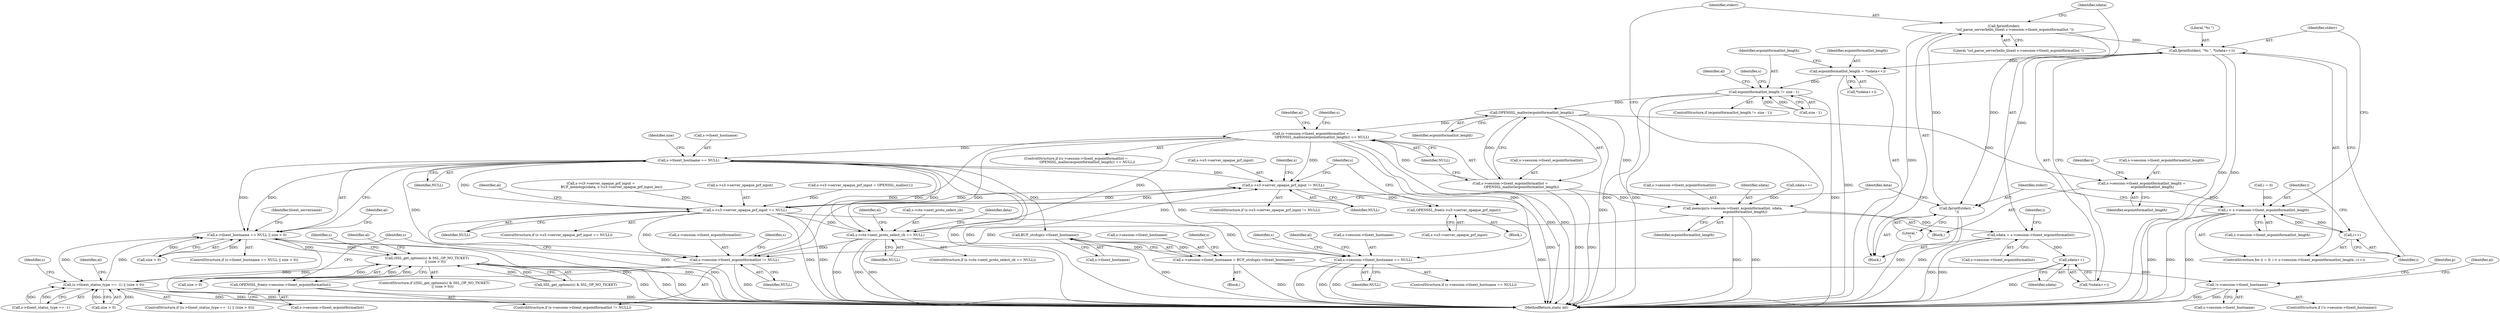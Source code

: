 digraph "0_openssl_a004e72b95835136d3f1ea90517f706c24c03da7_4@API" {
"1000354" [label="(Call,fprintf(stderr,\n                    \"ssl_parse_serverhello_tlsext s->session->tlsext_ecpointformatlist \"))"];
"1000383" [label="(Call,fprintf(stderr, \"\n\"))"];
"1000377" [label="(Call,fprintf(stderr, \"%i \", *(sdata++)))"];
"1000354" [label="(Call,fprintf(stderr,\n                    \"ssl_parse_serverhello_tlsext s->session->tlsext_ecpointformatlist \"))"];
"1000276" [label="(Call,ecpointformatlist_length = *(sdata++))"];
"1000282" [label="(Call,ecpointformatlist_length != size - 1)"];
"1000329" [label="(Call,OPENSSL_malloc(ecpointformatlist_length))"];
"1000322" [label="(Call,(s->session->tlsext_ecpointformatlist =\n                     OPENSSL_malloc(ecpointformatlist_length)) == NULL)"];
"1000247" [label="(Call,s->tlsext_hostname == NULL)"];
"1000246" [label="(Call,s->tlsext_hostname == NULL || size > 0)"];
"1000413" [label="(Call,(SSL_get_options(s) & SSL_OP_NO_TICKET)\n                || (size > 0))"];
"1000547" [label="(Call,(s->tlsext_status_type == -1) || (size > 0))"];
"1000308" [label="(Call,s->session->tlsext_ecpointformatlist != NULL)"];
"1000315" [label="(Call,OPENSSL_free(s->session->tlsext_ecpointformatlist))"];
"1000479" [label="(Call,s->s3->server_opaque_prf_input != NULL)"];
"1000487" [label="(Call,OPENSSL_free(s->s3->server_opaque_prf_input))"];
"1000526" [label="(Call,s->s3->server_opaque_prf_input == NULL)"];
"1000588" [label="(Call,s->ctx->next_proto_select_cb == NULL)"];
"1000921" [label="(Call,s->session->tlsext_hostname == NULL)"];
"1000935" [label="(Call,BUF_strdup(s->tlsext_hostname))"];
"1000929" [label="(Call,s->session->tlsext_hostname = BUF_strdup(s->tlsext_hostname))"];
"1000940" [label="(Call,!s->session->tlsext_hostname)"];
"1000323" [label="(Call,s->session->tlsext_ecpointformatlist =\n                     OPENSSL_malloc(ecpointformatlist_length))"];
"1000346" [label="(Call,memcpy(s->session->tlsext_ecpointformatlist, sdata,\n                       ecpointformatlist_length))"];
"1000357" [label="(Call,sdata = s->session->tlsext_ecpointformatlist)"];
"1000381" [label="(Call,sdata++)"];
"1000339" [label="(Call,s->session->tlsext_ecpointformatlist_length =\n                    ecpointformatlist_length)"];
"1000368" [label="(Call,i < s->session->tlsext_ecpointformatlist_length)"];
"1000375" [label="(Call,i++)"];
"1000339" [label="(Call,s->session->tlsext_ecpointformatlist_length =\n                    ecpointformatlist_length)"];
"1000246" [label="(Call,s->tlsext_hostname == NULL || size > 0)"];
"1000248" [label="(Call,s->tlsext_hostname)"];
"1000412" [label="(ControlStructure,if ((SSL_get_options(s) & SSL_OP_NO_TICKET)\n                || (size > 0)))"];
"1000331" [label="(Identifier,NULL)"];
"1000358" [label="(Identifier,sdata)"];
"1000252" [label="(Call,size > 0)"];
"1000936" [label="(Call,s->tlsext_hostname)"];
"1000548" [label="(Call,s->tlsext_status_type == -1)"];
"1000369" [label="(Identifier,i)"];
"1000354" [label="(Call,fprintf(stderr,\n                    \"ssl_parse_serverhello_tlsext s->session->tlsext_ecpointformatlist \"))"];
"1000480" [label="(Call,s->s3->server_opaque_prf_input)"];
"1000594" [label="(Identifier,NULL)"];
"1000922" [label="(Call,s->session->tlsext_hostname)"];
"1000375" [label="(Call,i++)"];
"1000949" [label="(Identifier,al)"];
"1000340" [label="(Call,s->session->tlsext_ecpointformatlist_length)"];
"1000930" [label="(Call,s->session->tlsext_hostname)"];
"1000309" [label="(Call,s->session->tlsext_ecpointformatlist)"];
"1000366" [label="(Identifier,i)"];
"1000282" [label="(Call,ecpointformatlist_length != size - 1)"];
"1000941" [label="(Call,s->session->tlsext_hostname)"];
"1000245" [label="(ControlStructure,if (s->tlsext_hostname == NULL || size > 0))"];
"1000263" [label="(Identifier,tlsext_servername)"];
"1000349" [label="(Identifier,s)"];
"1000547" [label="(Call,(s->tlsext_status_type == -1) || (size > 0))"];
"1000276" [label="(Call,ecpointformatlist_length = *(sdata++))"];
"1000598" [label="(Identifier,al)"];
"1000377" [label="(Call,fprintf(stderr, \"%i \", *(sdata++)))"];
"1000326" [label="(Identifier,s)"];
"1000995" [label="(MethodReturn,static int)"];
"1000284" [label="(Call,size - 1)"];
"1000335" [label="(Identifier,al)"];
"1000342" [label="(Identifier,s)"];
"1000566" [label="(Identifier,s)"];
"1000485" [label="(Identifier,NULL)"];
"1000588" [label="(Call,s->ctx->next_proto_select_cb == NULL)"];
"1000424" [label="(Identifier,al)"];
"1000943" [label="(Identifier,s)"];
"1000359" [label="(Call,s->session->tlsext_ecpointformatlist)"];
"1000382" [label="(Identifier,sdata)"];
"1000932" [label="(Identifier,s)"];
"1000277" [label="(Identifier,ecpointformatlist_length)"];
"1000532" [label="(Identifier,NULL)"];
"1000251" [label="(Identifier,NULL)"];
"1000279" [label="(Call,sdata++)"];
"1000929" [label="(Call,s->session->tlsext_hostname = BUF_strdup(s->tlsext_hostname))"];
"1000488" [label="(Call,s->s3->server_opaque_prf_input)"];
"1000346" [label="(Call,memcpy(s->session->tlsext_ecpointformatlist, sdata,\n                       ecpointformatlist_length))"];
"1000307" [label="(ControlStructure,if (s->session->tlsext_ecpointformatlist != NULL))"];
"1000920" [label="(ControlStructure,if (s->session->tlsext_hostname == NULL))"];
"1000487" [label="(Call,OPENSSL_free(s->s3->server_opaque_prf_input))"];
"1000890" [label="(Identifier,data)"];
"1000299" [label="(Block,)"];
"1000497" [label="(Identifier,s)"];
"1000490" [label="(Identifier,s)"];
"1000290" [label="(Identifier,al)"];
"1000385" [label="(Literal,\"\n\")"];
"1000368" [label="(Call,i < s->session->tlsext_ecpointformatlist_length)"];
"1000270" [label="(Block,)"];
"1000418" [label="(Call,size > 0)"];
"1000384" [label="(Identifier,stderr)"];
"1000935" [label="(Call,BUF_strdup(s->tlsext_hostname))"];
"1000316" [label="(Call,s->session->tlsext_ecpointformatlist)"];
"1000589" [label="(Call,s->ctx->next_proto_select_cb)"];
"1000383" [label="(Call,fprintf(stderr, \"\n\"))"];
"1000356" [label="(Literal,\"ssl_parse_serverhello_tlsext s->session->tlsext_ecpointformatlist \")"];
"1000297" [label="(Identifier,s)"];
"1000347" [label="(Call,s->session->tlsext_ecpointformatlist)"];
"1000921" [label="(Call,s->session->tlsext_hostname == NULL)"];
"1000560" [label="(Identifier,al)"];
"1000315" [label="(Call,OPENSSL_free(s->session->tlsext_ecpointformatlist))"];
"1000357" [label="(Call,sdata = s->session->tlsext_ecpointformatlist)"];
"1000963" [label="(Identifier,p)"];
"1000479" [label="(Call,s->s3->server_opaque_prf_input != NULL)"];
"1000940" [label="(Call,!s->session->tlsext_hostname)"];
"1000345" [label="(Identifier,ecpointformatlist_length)"];
"1000380" [label="(Call,*(sdata++))"];
"1000381" [label="(Call,sdata++)"];
"1000587" [label="(ControlStructure,if (s->ctx->next_proto_select_cb == NULL))"];
"1000414" [label="(Call,SSL_get_options(s) & SSL_OP_NO_TICKET)"];
"1000321" [label="(ControlStructure,if ((s->session->tlsext_ecpointformatlist =\n                     OPENSSL_malloc(ecpointformatlist_length)) == NULL))"];
"1000957" [label="(Identifier,al)"];
"1000330" [label="(Identifier,ecpointformatlist_length)"];
"1000430" [label="(Identifier,s)"];
"1000376" [label="(Identifier,i)"];
"1000365" [label="(Call,i = 0)"];
"1000378" [label="(Identifier,stderr)"];
"1000329" [label="(Call,OPENSSL_malloc(ecpointformatlist_length))"];
"1000526" [label="(Call,s->s3->server_opaque_prf_input == NULL)"];
"1000352" [label="(Identifier,sdata)"];
"1000283" [label="(Identifier,ecpointformatlist_length)"];
"1000927" [label="(Identifier,NULL)"];
"1000258" [label="(Identifier,al)"];
"1000486" [label="(Block,)"];
"1000278" [label="(Call,*(sdata++))"];
"1000355" [label="(Identifier,stderr)"];
"1000318" [label="(Identifier,s)"];
"1000536" [label="(Identifier,al)"];
"1000512" [label="(Call,s->s3->server_opaque_prf_input =\n                    BUF_memdup(sdata, s->s3->server_opaque_prf_input_len))"];
"1000314" [label="(Identifier,NULL)"];
"1000554" [label="(Call,size > 0)"];
"1000939" [label="(ControlStructure,if (!s->session->tlsext_hostname))"];
"1000324" [label="(Call,s->session->tlsext_ecpointformatlist)"];
"1000323" [label="(Call,s->session->tlsext_ecpointformatlist =\n                     OPENSSL_malloc(ecpointformatlist_length))"];
"1000605" [label="(Identifier,data)"];
"1000527" [label="(Call,s->s3->server_opaque_prf_input)"];
"1000379" [label="(Literal,\"%i \")"];
"1000353" [label="(Identifier,ecpointformatlist_length)"];
"1000322" [label="(Call,(s->session->tlsext_ecpointformatlist =\n                     OPENSSL_malloc(ecpointformatlist_length)) == NULL)"];
"1000478" [label="(ControlStructure,if (s->s3->server_opaque_prf_input != NULL))"];
"1000546" [label="(ControlStructure,if ((s->tlsext_status_type == -1) || (size > 0)))"];
"1000928" [label="(Block,)"];
"1000308" [label="(Call,s->session->tlsext_ecpointformatlist != NULL)"];
"1000364" [label="(ControlStructure,for (i = 0; i < s->session->tlsext_ecpointformatlist_length; i++))"];
"1000502" [label="(Call,s->s3->server_opaque_prf_input = OPENSSL_malloc(1))"];
"1000253" [label="(Identifier,size)"];
"1000413" [label="(Call,(SSL_get_options(s) & SSL_OP_NO_TICKET)\n                || (size > 0))"];
"1000525" [label="(ControlStructure,if (s->s3->server_opaque_prf_input == NULL))"];
"1000247" [label="(Call,s->tlsext_hostname == NULL)"];
"1000370" [label="(Call,s->session->tlsext_ecpointformatlist_length)"];
"1000281" [label="(ControlStructure,if (ecpointformatlist_length != size - 1))"];
"1000354" -> "1000270"  [label="AST: "];
"1000354" -> "1000356"  [label="CFG: "];
"1000355" -> "1000354"  [label="AST: "];
"1000356" -> "1000354"  [label="AST: "];
"1000358" -> "1000354"  [label="CFG: "];
"1000354" -> "1000995"  [label="DDG: "];
"1000383" -> "1000354"  [label="DDG: "];
"1000354" -> "1000377"  [label="DDG: "];
"1000354" -> "1000383"  [label="DDG: "];
"1000383" -> "1000270"  [label="AST: "];
"1000383" -> "1000385"  [label="CFG: "];
"1000384" -> "1000383"  [label="AST: "];
"1000385" -> "1000383"  [label="AST: "];
"1000890" -> "1000383"  [label="CFG: "];
"1000383" -> "1000995"  [label="DDG: "];
"1000383" -> "1000995"  [label="DDG: "];
"1000377" -> "1000383"  [label="DDG: "];
"1000377" -> "1000364"  [label="AST: "];
"1000377" -> "1000380"  [label="CFG: "];
"1000378" -> "1000377"  [label="AST: "];
"1000379" -> "1000377"  [label="AST: "];
"1000380" -> "1000377"  [label="AST: "];
"1000376" -> "1000377"  [label="CFG: "];
"1000377" -> "1000995"  [label="DDG: "];
"1000377" -> "1000995"  [label="DDG: "];
"1000377" -> "1000276"  [label="DDG: "];
"1000276" -> "1000270"  [label="AST: "];
"1000276" -> "1000278"  [label="CFG: "];
"1000277" -> "1000276"  [label="AST: "];
"1000278" -> "1000276"  [label="AST: "];
"1000283" -> "1000276"  [label="CFG: "];
"1000276" -> "1000995"  [label="DDG: "];
"1000276" -> "1000282"  [label="DDG: "];
"1000282" -> "1000281"  [label="AST: "];
"1000282" -> "1000284"  [label="CFG: "];
"1000283" -> "1000282"  [label="AST: "];
"1000284" -> "1000282"  [label="AST: "];
"1000290" -> "1000282"  [label="CFG: "];
"1000297" -> "1000282"  [label="CFG: "];
"1000282" -> "1000995"  [label="DDG: "];
"1000282" -> "1000995"  [label="DDG: "];
"1000282" -> "1000995"  [label="DDG: "];
"1000284" -> "1000282"  [label="DDG: "];
"1000284" -> "1000282"  [label="DDG: "];
"1000282" -> "1000329"  [label="DDG: "];
"1000329" -> "1000323"  [label="AST: "];
"1000329" -> "1000330"  [label="CFG: "];
"1000330" -> "1000329"  [label="AST: "];
"1000323" -> "1000329"  [label="CFG: "];
"1000329" -> "1000995"  [label="DDG: "];
"1000329" -> "1000322"  [label="DDG: "];
"1000329" -> "1000323"  [label="DDG: "];
"1000329" -> "1000339"  [label="DDG: "];
"1000329" -> "1000346"  [label="DDG: "];
"1000322" -> "1000321"  [label="AST: "];
"1000322" -> "1000331"  [label="CFG: "];
"1000323" -> "1000322"  [label="AST: "];
"1000331" -> "1000322"  [label="AST: "];
"1000335" -> "1000322"  [label="CFG: "];
"1000342" -> "1000322"  [label="CFG: "];
"1000322" -> "1000995"  [label="DDG: "];
"1000322" -> "1000995"  [label="DDG: "];
"1000322" -> "1000247"  [label="DDG: "];
"1000322" -> "1000308"  [label="DDG: "];
"1000323" -> "1000322"  [label="DDG: "];
"1000308" -> "1000322"  [label="DDG: "];
"1000322" -> "1000479"  [label="DDG: "];
"1000322" -> "1000588"  [label="DDG: "];
"1000322" -> "1000921"  [label="DDG: "];
"1000247" -> "1000246"  [label="AST: "];
"1000247" -> "1000251"  [label="CFG: "];
"1000248" -> "1000247"  [label="AST: "];
"1000251" -> "1000247"  [label="AST: "];
"1000253" -> "1000247"  [label="CFG: "];
"1000246" -> "1000247"  [label="CFG: "];
"1000247" -> "1000995"  [label="DDG: "];
"1000247" -> "1000995"  [label="DDG: "];
"1000247" -> "1000246"  [label="DDG: "];
"1000247" -> "1000246"  [label="DDG: "];
"1000588" -> "1000247"  [label="DDG: "];
"1000526" -> "1000247"  [label="DDG: "];
"1000247" -> "1000308"  [label="DDG: "];
"1000247" -> "1000479"  [label="DDG: "];
"1000247" -> "1000588"  [label="DDG: "];
"1000247" -> "1000921"  [label="DDG: "];
"1000247" -> "1000935"  [label="DDG: "];
"1000246" -> "1000245"  [label="AST: "];
"1000246" -> "1000252"  [label="CFG: "];
"1000252" -> "1000246"  [label="AST: "];
"1000258" -> "1000246"  [label="CFG: "];
"1000263" -> "1000246"  [label="CFG: "];
"1000246" -> "1000995"  [label="DDG: "];
"1000246" -> "1000995"  [label="DDG: "];
"1000246" -> "1000995"  [label="DDG: "];
"1000252" -> "1000246"  [label="DDG: "];
"1000252" -> "1000246"  [label="DDG: "];
"1000547" -> "1000246"  [label="DDG: "];
"1000413" -> "1000246"  [label="DDG: "];
"1000246" -> "1000413"  [label="DDG: "];
"1000246" -> "1000547"  [label="DDG: "];
"1000413" -> "1000412"  [label="AST: "];
"1000413" -> "1000414"  [label="CFG: "];
"1000413" -> "1000418"  [label="CFG: "];
"1000414" -> "1000413"  [label="AST: "];
"1000418" -> "1000413"  [label="AST: "];
"1000424" -> "1000413"  [label="CFG: "];
"1000430" -> "1000413"  [label="CFG: "];
"1000413" -> "1000995"  [label="DDG: "];
"1000413" -> "1000995"  [label="DDG: "];
"1000413" -> "1000995"  [label="DDG: "];
"1000414" -> "1000413"  [label="DDG: "];
"1000414" -> "1000413"  [label="DDG: "];
"1000418" -> "1000413"  [label="DDG: "];
"1000418" -> "1000413"  [label="DDG: "];
"1000547" -> "1000413"  [label="DDG: "];
"1000413" -> "1000547"  [label="DDG: "];
"1000547" -> "1000546"  [label="AST: "];
"1000547" -> "1000548"  [label="CFG: "];
"1000547" -> "1000554"  [label="CFG: "];
"1000548" -> "1000547"  [label="AST: "];
"1000554" -> "1000547"  [label="AST: "];
"1000560" -> "1000547"  [label="CFG: "];
"1000566" -> "1000547"  [label="CFG: "];
"1000547" -> "1000995"  [label="DDG: "];
"1000547" -> "1000995"  [label="DDG: "];
"1000547" -> "1000995"  [label="DDG: "];
"1000548" -> "1000547"  [label="DDG: "];
"1000548" -> "1000547"  [label="DDG: "];
"1000554" -> "1000547"  [label="DDG: "];
"1000554" -> "1000547"  [label="DDG: "];
"1000308" -> "1000307"  [label="AST: "];
"1000308" -> "1000314"  [label="CFG: "];
"1000309" -> "1000308"  [label="AST: "];
"1000314" -> "1000308"  [label="AST: "];
"1000318" -> "1000308"  [label="CFG: "];
"1000326" -> "1000308"  [label="CFG: "];
"1000308" -> "1000995"  [label="DDG: "];
"1000346" -> "1000308"  [label="DDG: "];
"1000588" -> "1000308"  [label="DDG: "];
"1000526" -> "1000308"  [label="DDG: "];
"1000308" -> "1000315"  [label="DDG: "];
"1000315" -> "1000307"  [label="AST: "];
"1000315" -> "1000316"  [label="CFG: "];
"1000316" -> "1000315"  [label="AST: "];
"1000326" -> "1000315"  [label="CFG: "];
"1000315" -> "1000995"  [label="DDG: "];
"1000479" -> "1000478"  [label="AST: "];
"1000479" -> "1000485"  [label="CFG: "];
"1000480" -> "1000479"  [label="AST: "];
"1000485" -> "1000479"  [label="AST: "];
"1000490" -> "1000479"  [label="CFG: "];
"1000497" -> "1000479"  [label="CFG: "];
"1000479" -> "1000995"  [label="DDG: "];
"1000526" -> "1000479"  [label="DDG: "];
"1000526" -> "1000479"  [label="DDG: "];
"1000588" -> "1000479"  [label="DDG: "];
"1000479" -> "1000487"  [label="DDG: "];
"1000479" -> "1000526"  [label="DDG: "];
"1000487" -> "1000486"  [label="AST: "];
"1000487" -> "1000488"  [label="CFG: "];
"1000488" -> "1000487"  [label="AST: "];
"1000497" -> "1000487"  [label="CFG: "];
"1000487" -> "1000995"  [label="DDG: "];
"1000526" -> "1000525"  [label="AST: "];
"1000526" -> "1000532"  [label="CFG: "];
"1000527" -> "1000526"  [label="AST: "];
"1000532" -> "1000526"  [label="AST: "];
"1000536" -> "1000526"  [label="CFG: "];
"1000890" -> "1000526"  [label="CFG: "];
"1000526" -> "1000995"  [label="DDG: "];
"1000526" -> "1000995"  [label="DDG: "];
"1000526" -> "1000995"  [label="DDG: "];
"1000512" -> "1000526"  [label="DDG: "];
"1000502" -> "1000526"  [label="DDG: "];
"1000526" -> "1000588"  [label="DDG: "];
"1000526" -> "1000921"  [label="DDG: "];
"1000588" -> "1000587"  [label="AST: "];
"1000588" -> "1000594"  [label="CFG: "];
"1000589" -> "1000588"  [label="AST: "];
"1000594" -> "1000588"  [label="AST: "];
"1000598" -> "1000588"  [label="CFG: "];
"1000605" -> "1000588"  [label="CFG: "];
"1000588" -> "1000995"  [label="DDG: "];
"1000588" -> "1000995"  [label="DDG: "];
"1000588" -> "1000995"  [label="DDG: "];
"1000588" -> "1000921"  [label="DDG: "];
"1000921" -> "1000920"  [label="AST: "];
"1000921" -> "1000927"  [label="CFG: "];
"1000922" -> "1000921"  [label="AST: "];
"1000927" -> "1000921"  [label="AST: "];
"1000932" -> "1000921"  [label="CFG: "];
"1000957" -> "1000921"  [label="CFG: "];
"1000921" -> "1000995"  [label="DDG: "];
"1000921" -> "1000995"  [label="DDG: "];
"1000921" -> "1000995"  [label="DDG: "];
"1000935" -> "1000929"  [label="AST: "];
"1000935" -> "1000936"  [label="CFG: "];
"1000936" -> "1000935"  [label="AST: "];
"1000929" -> "1000935"  [label="CFG: "];
"1000935" -> "1000995"  [label="DDG: "];
"1000935" -> "1000929"  [label="DDG: "];
"1000929" -> "1000928"  [label="AST: "];
"1000930" -> "1000929"  [label="AST: "];
"1000943" -> "1000929"  [label="CFG: "];
"1000929" -> "1000995"  [label="DDG: "];
"1000929" -> "1000940"  [label="DDG: "];
"1000940" -> "1000939"  [label="AST: "];
"1000940" -> "1000941"  [label="CFG: "];
"1000941" -> "1000940"  [label="AST: "];
"1000949" -> "1000940"  [label="CFG: "];
"1000963" -> "1000940"  [label="CFG: "];
"1000940" -> "1000995"  [label="DDG: "];
"1000940" -> "1000995"  [label="DDG: "];
"1000324" -> "1000323"  [label="AST: "];
"1000331" -> "1000323"  [label="CFG: "];
"1000323" -> "1000995"  [label="DDG: "];
"1000323" -> "1000995"  [label="DDG: "];
"1000323" -> "1000346"  [label="DDG: "];
"1000346" -> "1000299"  [label="AST: "];
"1000346" -> "1000353"  [label="CFG: "];
"1000347" -> "1000346"  [label="AST: "];
"1000352" -> "1000346"  [label="AST: "];
"1000353" -> "1000346"  [label="AST: "];
"1000355" -> "1000346"  [label="CFG: "];
"1000346" -> "1000995"  [label="DDG: "];
"1000346" -> "1000995"  [label="DDG: "];
"1000279" -> "1000346"  [label="DDG: "];
"1000346" -> "1000357"  [label="DDG: "];
"1000357" -> "1000270"  [label="AST: "];
"1000357" -> "1000359"  [label="CFG: "];
"1000358" -> "1000357"  [label="AST: "];
"1000359" -> "1000357"  [label="AST: "];
"1000366" -> "1000357"  [label="CFG: "];
"1000357" -> "1000995"  [label="DDG: "];
"1000357" -> "1000995"  [label="DDG: "];
"1000357" -> "1000381"  [label="DDG: "];
"1000381" -> "1000380"  [label="AST: "];
"1000381" -> "1000382"  [label="CFG: "];
"1000382" -> "1000381"  [label="AST: "];
"1000380" -> "1000381"  [label="CFG: "];
"1000381" -> "1000995"  [label="DDG: "];
"1000339" -> "1000299"  [label="AST: "];
"1000339" -> "1000345"  [label="CFG: "];
"1000340" -> "1000339"  [label="AST: "];
"1000345" -> "1000339"  [label="AST: "];
"1000349" -> "1000339"  [label="CFG: "];
"1000339" -> "1000368"  [label="DDG: "];
"1000368" -> "1000364"  [label="AST: "];
"1000368" -> "1000370"  [label="CFG: "];
"1000369" -> "1000368"  [label="AST: "];
"1000370" -> "1000368"  [label="AST: "];
"1000378" -> "1000368"  [label="CFG: "];
"1000384" -> "1000368"  [label="CFG: "];
"1000368" -> "1000995"  [label="DDG: "];
"1000368" -> "1000995"  [label="DDG: "];
"1000368" -> "1000995"  [label="DDG: "];
"1000375" -> "1000368"  [label="DDG: "];
"1000365" -> "1000368"  [label="DDG: "];
"1000368" -> "1000375"  [label="DDG: "];
"1000375" -> "1000364"  [label="AST: "];
"1000375" -> "1000376"  [label="CFG: "];
"1000376" -> "1000375"  [label="AST: "];
"1000369" -> "1000375"  [label="CFG: "];
}
